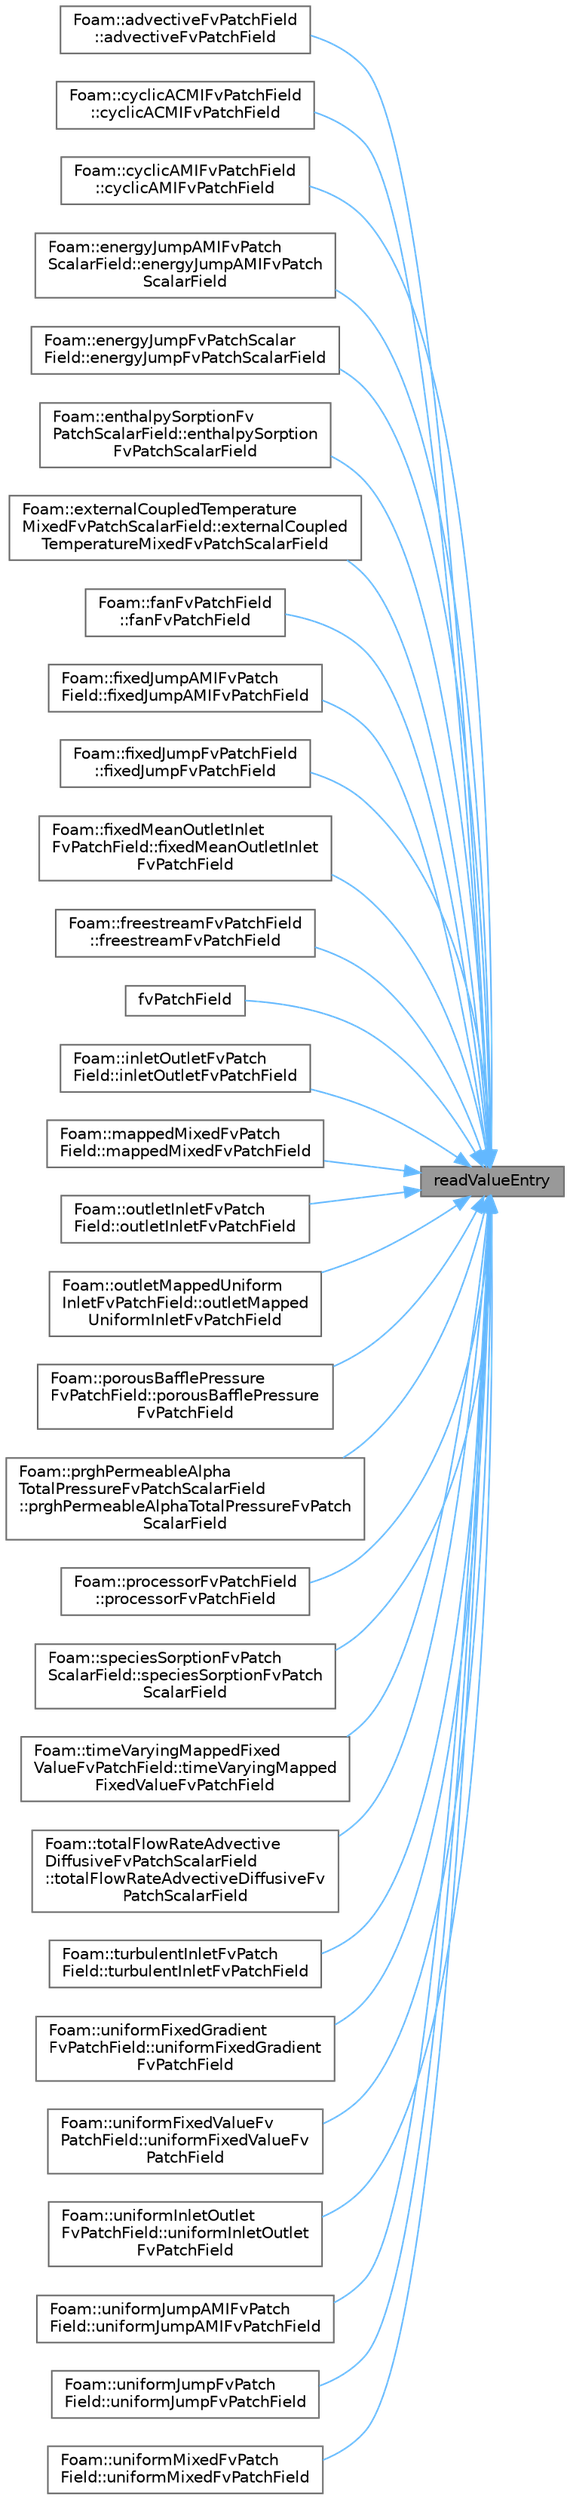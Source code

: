 digraph "readValueEntry"
{
 // LATEX_PDF_SIZE
  bgcolor="transparent";
  edge [fontname=Helvetica,fontsize=10,labelfontname=Helvetica,labelfontsize=10];
  node [fontname=Helvetica,fontsize=10,shape=box,height=0.2,width=0.4];
  rankdir="RL";
  Node1 [id="Node000001",label="readValueEntry",height=0.2,width=0.4,color="gray40", fillcolor="grey60", style="filled", fontcolor="black",tooltip=" "];
  Node1 -> Node2 [id="edge1_Node000001_Node000002",dir="back",color="steelblue1",style="solid",tooltip=" "];
  Node2 [id="Node000002",label="Foam::advectiveFvPatchField\l::advectiveFvPatchField",height=0.2,width=0.4,color="grey40", fillcolor="white", style="filled",URL="$classFoam_1_1advectiveFvPatchField.html#a1c65ec048eedf6c214cf2d15c235ee67",tooltip=" "];
  Node1 -> Node3 [id="edge2_Node000001_Node000003",dir="back",color="steelblue1",style="solid",tooltip=" "];
  Node3 [id="Node000003",label="Foam::cyclicACMIFvPatchField\l::cyclicACMIFvPatchField",height=0.2,width=0.4,color="grey40", fillcolor="white", style="filled",URL="$classFoam_1_1cyclicACMIFvPatchField.html#a7bdcd4f82c9abe21a9eb2cce547d28fd",tooltip=" "];
  Node1 -> Node4 [id="edge3_Node000001_Node000004",dir="back",color="steelblue1",style="solid",tooltip=" "];
  Node4 [id="Node000004",label="Foam::cyclicAMIFvPatchField\l::cyclicAMIFvPatchField",height=0.2,width=0.4,color="grey40", fillcolor="white", style="filled",URL="$classFoam_1_1cyclicAMIFvPatchField.html#a3b84d3e1fbc966dd1d72247606d16962",tooltip=" "];
  Node1 -> Node5 [id="edge4_Node000001_Node000005",dir="back",color="steelblue1",style="solid",tooltip=" "];
  Node5 [id="Node000005",label="Foam::energyJumpAMIFvPatch\lScalarField::energyJumpAMIFvPatch\lScalarField",height=0.2,width=0.4,color="grey40", fillcolor="white", style="filled",URL="$classFoam_1_1energyJumpAMIFvPatchScalarField.html#a6258f2a91f2bd6987935516e8c9d181e",tooltip=" "];
  Node1 -> Node6 [id="edge5_Node000001_Node000006",dir="back",color="steelblue1",style="solid",tooltip=" "];
  Node6 [id="Node000006",label="Foam::energyJumpFvPatchScalar\lField::energyJumpFvPatchScalarField",height=0.2,width=0.4,color="grey40", fillcolor="white", style="filled",URL="$classFoam_1_1energyJumpFvPatchScalarField.html#ab7cd09102d5c3710c1fc9e88a33e6a33",tooltip=" "];
  Node1 -> Node7 [id="edge6_Node000001_Node000007",dir="back",color="steelblue1",style="solid",tooltip=" "];
  Node7 [id="Node000007",label="Foam::enthalpySorptionFv\lPatchScalarField::enthalpySorption\lFvPatchScalarField",height=0.2,width=0.4,color="grey40", fillcolor="white", style="filled",URL="$classFoam_1_1enthalpySorptionFvPatchScalarField.html#ac9a2f7fbdf9282a6f054646576cc7b3a",tooltip=" "];
  Node1 -> Node8 [id="edge7_Node000001_Node000008",dir="back",color="steelblue1",style="solid",tooltip=" "];
  Node8 [id="Node000008",label="Foam::externalCoupledTemperature\lMixedFvPatchScalarField::externalCoupled\lTemperatureMixedFvPatchScalarField",height=0.2,width=0.4,color="grey40", fillcolor="white", style="filled",URL="$classFoam_1_1externalCoupledTemperatureMixedFvPatchScalarField.html#a0f8cf34a7c42ba57289eeccb903ad580",tooltip=" "];
  Node1 -> Node9 [id="edge8_Node000001_Node000009",dir="back",color="steelblue1",style="solid",tooltip=" "];
  Node9 [id="Node000009",label="Foam::fanFvPatchField\l::fanFvPatchField",height=0.2,width=0.4,color="grey40", fillcolor="white", style="filled",URL="$classFoam_1_1fanFvPatchField.html#acc61ee3ebc57d0ebddd8e2c8f3027093",tooltip=" "];
  Node1 -> Node10 [id="edge9_Node000001_Node000010",dir="back",color="steelblue1",style="solid",tooltip=" "];
  Node10 [id="Node000010",label="Foam::fixedJumpAMIFvPatch\lField::fixedJumpAMIFvPatchField",height=0.2,width=0.4,color="grey40", fillcolor="white", style="filled",URL="$classFoam_1_1fixedJumpAMIFvPatchField.html#afb4087600304b56fb04c2e0aada29bb2",tooltip=" "];
  Node1 -> Node11 [id="edge10_Node000001_Node000011",dir="back",color="steelblue1",style="solid",tooltip=" "];
  Node11 [id="Node000011",label="Foam::fixedJumpFvPatchField\l::fixedJumpFvPatchField",height=0.2,width=0.4,color="grey40", fillcolor="white", style="filled",URL="$classFoam_1_1fixedJumpFvPatchField.html#a2c32497822c4ceb467f09fda143fb4ff",tooltip=" "];
  Node1 -> Node12 [id="edge11_Node000001_Node000012",dir="back",color="steelblue1",style="solid",tooltip=" "];
  Node12 [id="Node000012",label="Foam::fixedMeanOutletInlet\lFvPatchField::fixedMeanOutletInlet\lFvPatchField",height=0.2,width=0.4,color="grey40", fillcolor="white", style="filled",URL="$classFoam_1_1fixedMeanOutletInletFvPatchField.html#a3a1a2c67a828e7f8cd4dd7d5bede3fed",tooltip=" "];
  Node1 -> Node13 [id="edge12_Node000001_Node000013",dir="back",color="steelblue1",style="solid",tooltip=" "];
  Node13 [id="Node000013",label="Foam::freestreamFvPatchField\l::freestreamFvPatchField",height=0.2,width=0.4,color="grey40", fillcolor="white", style="filled",URL="$classFoam_1_1freestreamFvPatchField.html#abc0817d4627b5475deb2b39d0dbaa3ed",tooltip=" "];
  Node1 -> Node14 [id="edge13_Node000001_Node000014",dir="back",color="steelblue1",style="solid",tooltip=" "];
  Node14 [id="Node000014",label="fvPatchField",height=0.2,width=0.4,color="grey40", fillcolor="white", style="filled",URL="$classFoam_1_1fvPatchField.html#a2ca429697920f7eb985799f5c4816df1",tooltip=" "];
  Node1 -> Node15 [id="edge14_Node000001_Node000015",dir="back",color="steelblue1",style="solid",tooltip=" "];
  Node15 [id="Node000015",label="Foam::inletOutletFvPatch\lField::inletOutletFvPatchField",height=0.2,width=0.4,color="grey40", fillcolor="white", style="filled",URL="$classFoam_1_1inletOutletFvPatchField.html#aba31667c8c46cd77090a87b93c4c86fb",tooltip=" "];
  Node1 -> Node16 [id="edge15_Node000001_Node000016",dir="back",color="steelblue1",style="solid",tooltip=" "];
  Node16 [id="Node000016",label="Foam::mappedMixedFvPatch\lField::mappedMixedFvPatchField",height=0.2,width=0.4,color="grey40", fillcolor="white", style="filled",URL="$classFoam_1_1mappedMixedFvPatchField.html#af2e70bf7cff32448d064574d392afb2d",tooltip=" "];
  Node1 -> Node17 [id="edge16_Node000001_Node000017",dir="back",color="steelblue1",style="solid",tooltip=" "];
  Node17 [id="Node000017",label="Foam::outletInletFvPatch\lField::outletInletFvPatchField",height=0.2,width=0.4,color="grey40", fillcolor="white", style="filled",URL="$classFoam_1_1outletInletFvPatchField.html#a5a1bdca26190c6430e7c7a2a5b2019cb",tooltip=" "];
  Node1 -> Node18 [id="edge17_Node000001_Node000018",dir="back",color="steelblue1",style="solid",tooltip=" "];
  Node18 [id="Node000018",label="Foam::outletMappedUniform\lInletFvPatchField::outletMapped\lUniformInletFvPatchField",height=0.2,width=0.4,color="grey40", fillcolor="white", style="filled",URL="$classFoam_1_1outletMappedUniformInletFvPatchField.html#a3873aff07b5e846085fc9a28362fe7da",tooltip=" "];
  Node1 -> Node19 [id="edge18_Node000001_Node000019",dir="back",color="steelblue1",style="solid",tooltip=" "];
  Node19 [id="Node000019",label="Foam::porousBafflePressure\lFvPatchField::porousBafflePressure\lFvPatchField",height=0.2,width=0.4,color="grey40", fillcolor="white", style="filled",URL="$classFoam_1_1porousBafflePressureFvPatchField.html#a8bc15804a5bb86d2dc812d4fc26bd186",tooltip=" "];
  Node1 -> Node20 [id="edge19_Node000001_Node000020",dir="back",color="steelblue1",style="solid",tooltip=" "];
  Node20 [id="Node000020",label="Foam::prghPermeableAlpha\lTotalPressureFvPatchScalarField\l::prghPermeableAlphaTotalPressureFvPatch\lScalarField",height=0.2,width=0.4,color="grey40", fillcolor="white", style="filled",URL="$classFoam_1_1prghPermeableAlphaTotalPressureFvPatchScalarField.html#af55588ed6871dd8ea2064f9697df8778",tooltip=" "];
  Node1 -> Node21 [id="edge20_Node000001_Node000021",dir="back",color="steelblue1",style="solid",tooltip=" "];
  Node21 [id="Node000021",label="Foam::processorFvPatchField\l::processorFvPatchField",height=0.2,width=0.4,color="grey40", fillcolor="white", style="filled",URL="$classFoam_1_1processorFvPatchField.html#a1d1c1b5ec412320094d8c8557b706071",tooltip=" "];
  Node1 -> Node22 [id="edge21_Node000001_Node000022",dir="back",color="steelblue1",style="solid",tooltip=" "];
  Node22 [id="Node000022",label="Foam::speciesSorptionFvPatch\lScalarField::speciesSorptionFvPatch\lScalarField",height=0.2,width=0.4,color="grey40", fillcolor="white", style="filled",URL="$classFoam_1_1speciesSorptionFvPatchScalarField.html#aedd84580167956fad51557080d488217",tooltip=" "];
  Node1 -> Node23 [id="edge22_Node000001_Node000023",dir="back",color="steelblue1",style="solid",tooltip=" "];
  Node23 [id="Node000023",label="Foam::timeVaryingMappedFixed\lValueFvPatchField::timeVaryingMapped\lFixedValueFvPatchField",height=0.2,width=0.4,color="grey40", fillcolor="white", style="filled",URL="$classFoam_1_1timeVaryingMappedFixedValueFvPatchField.html#ab6ebe095ad5fd480dd622738a792c59e",tooltip=" "];
  Node1 -> Node24 [id="edge23_Node000001_Node000024",dir="back",color="steelblue1",style="solid",tooltip=" "];
  Node24 [id="Node000024",label="Foam::totalFlowRateAdvective\lDiffusiveFvPatchScalarField\l::totalFlowRateAdvectiveDiffusiveFv\lPatchScalarField",height=0.2,width=0.4,color="grey40", fillcolor="white", style="filled",URL="$classFoam_1_1totalFlowRateAdvectiveDiffusiveFvPatchScalarField.html#ac7abeb2289567f81b97d626ce72b85be",tooltip=" "];
  Node1 -> Node25 [id="edge24_Node000001_Node000025",dir="back",color="steelblue1",style="solid",tooltip=" "];
  Node25 [id="Node000025",label="Foam::turbulentInletFvPatch\lField::turbulentInletFvPatchField",height=0.2,width=0.4,color="grey40", fillcolor="white", style="filled",URL="$classFoam_1_1turbulentInletFvPatchField.html#a5d91a14935f67d419ef0d68ef3845d1c",tooltip=" "];
  Node1 -> Node26 [id="edge25_Node000001_Node000026",dir="back",color="steelblue1",style="solid",tooltip=" "];
  Node26 [id="Node000026",label="Foam::uniformFixedGradient\lFvPatchField::uniformFixedGradient\lFvPatchField",height=0.2,width=0.4,color="grey40", fillcolor="white", style="filled",URL="$classFoam_1_1uniformFixedGradientFvPatchField.html#acc816954879e88ce992b63543273f1ac",tooltip=" "];
  Node1 -> Node27 [id="edge26_Node000001_Node000027",dir="back",color="steelblue1",style="solid",tooltip=" "];
  Node27 [id="Node000027",label="Foam::uniformFixedValueFv\lPatchField::uniformFixedValueFv\lPatchField",height=0.2,width=0.4,color="grey40", fillcolor="white", style="filled",URL="$classFoam_1_1uniformFixedValueFvPatchField.html#a2082670a77e43954298fbf5420985e1b",tooltip=" "];
  Node1 -> Node28 [id="edge27_Node000001_Node000028",dir="back",color="steelblue1",style="solid",tooltip=" "];
  Node28 [id="Node000028",label="Foam::uniformInletOutlet\lFvPatchField::uniformInletOutlet\lFvPatchField",height=0.2,width=0.4,color="grey40", fillcolor="white", style="filled",URL="$classFoam_1_1uniformInletOutletFvPatchField.html#a9990508854a3e99f6d71b8093c88f537",tooltip=" "];
  Node1 -> Node29 [id="edge28_Node000001_Node000029",dir="back",color="steelblue1",style="solid",tooltip=" "];
  Node29 [id="Node000029",label="Foam::uniformJumpAMIFvPatch\lField::uniformJumpAMIFvPatchField",height=0.2,width=0.4,color="grey40", fillcolor="white", style="filled",URL="$classFoam_1_1uniformJumpAMIFvPatchField.html#a81a47a5f2e6d1ba8cb2c4e8ed275313b",tooltip=" "];
  Node1 -> Node30 [id="edge29_Node000001_Node000030",dir="back",color="steelblue1",style="solid",tooltip=" "];
  Node30 [id="Node000030",label="Foam::uniformJumpFvPatch\lField::uniformJumpFvPatchField",height=0.2,width=0.4,color="grey40", fillcolor="white", style="filled",URL="$classFoam_1_1uniformJumpFvPatchField.html#ac80ac3d360419a13d13a91110c63cc90",tooltip=" "];
  Node1 -> Node31 [id="edge30_Node000001_Node000031",dir="back",color="steelblue1",style="solid",tooltip=" "];
  Node31 [id="Node000031",label="Foam::uniformMixedFvPatch\lField::uniformMixedFvPatchField",height=0.2,width=0.4,color="grey40", fillcolor="white", style="filled",URL="$classFoam_1_1uniformMixedFvPatchField.html#a790d2f7883750717d90877576331abae",tooltip=" "];
}
